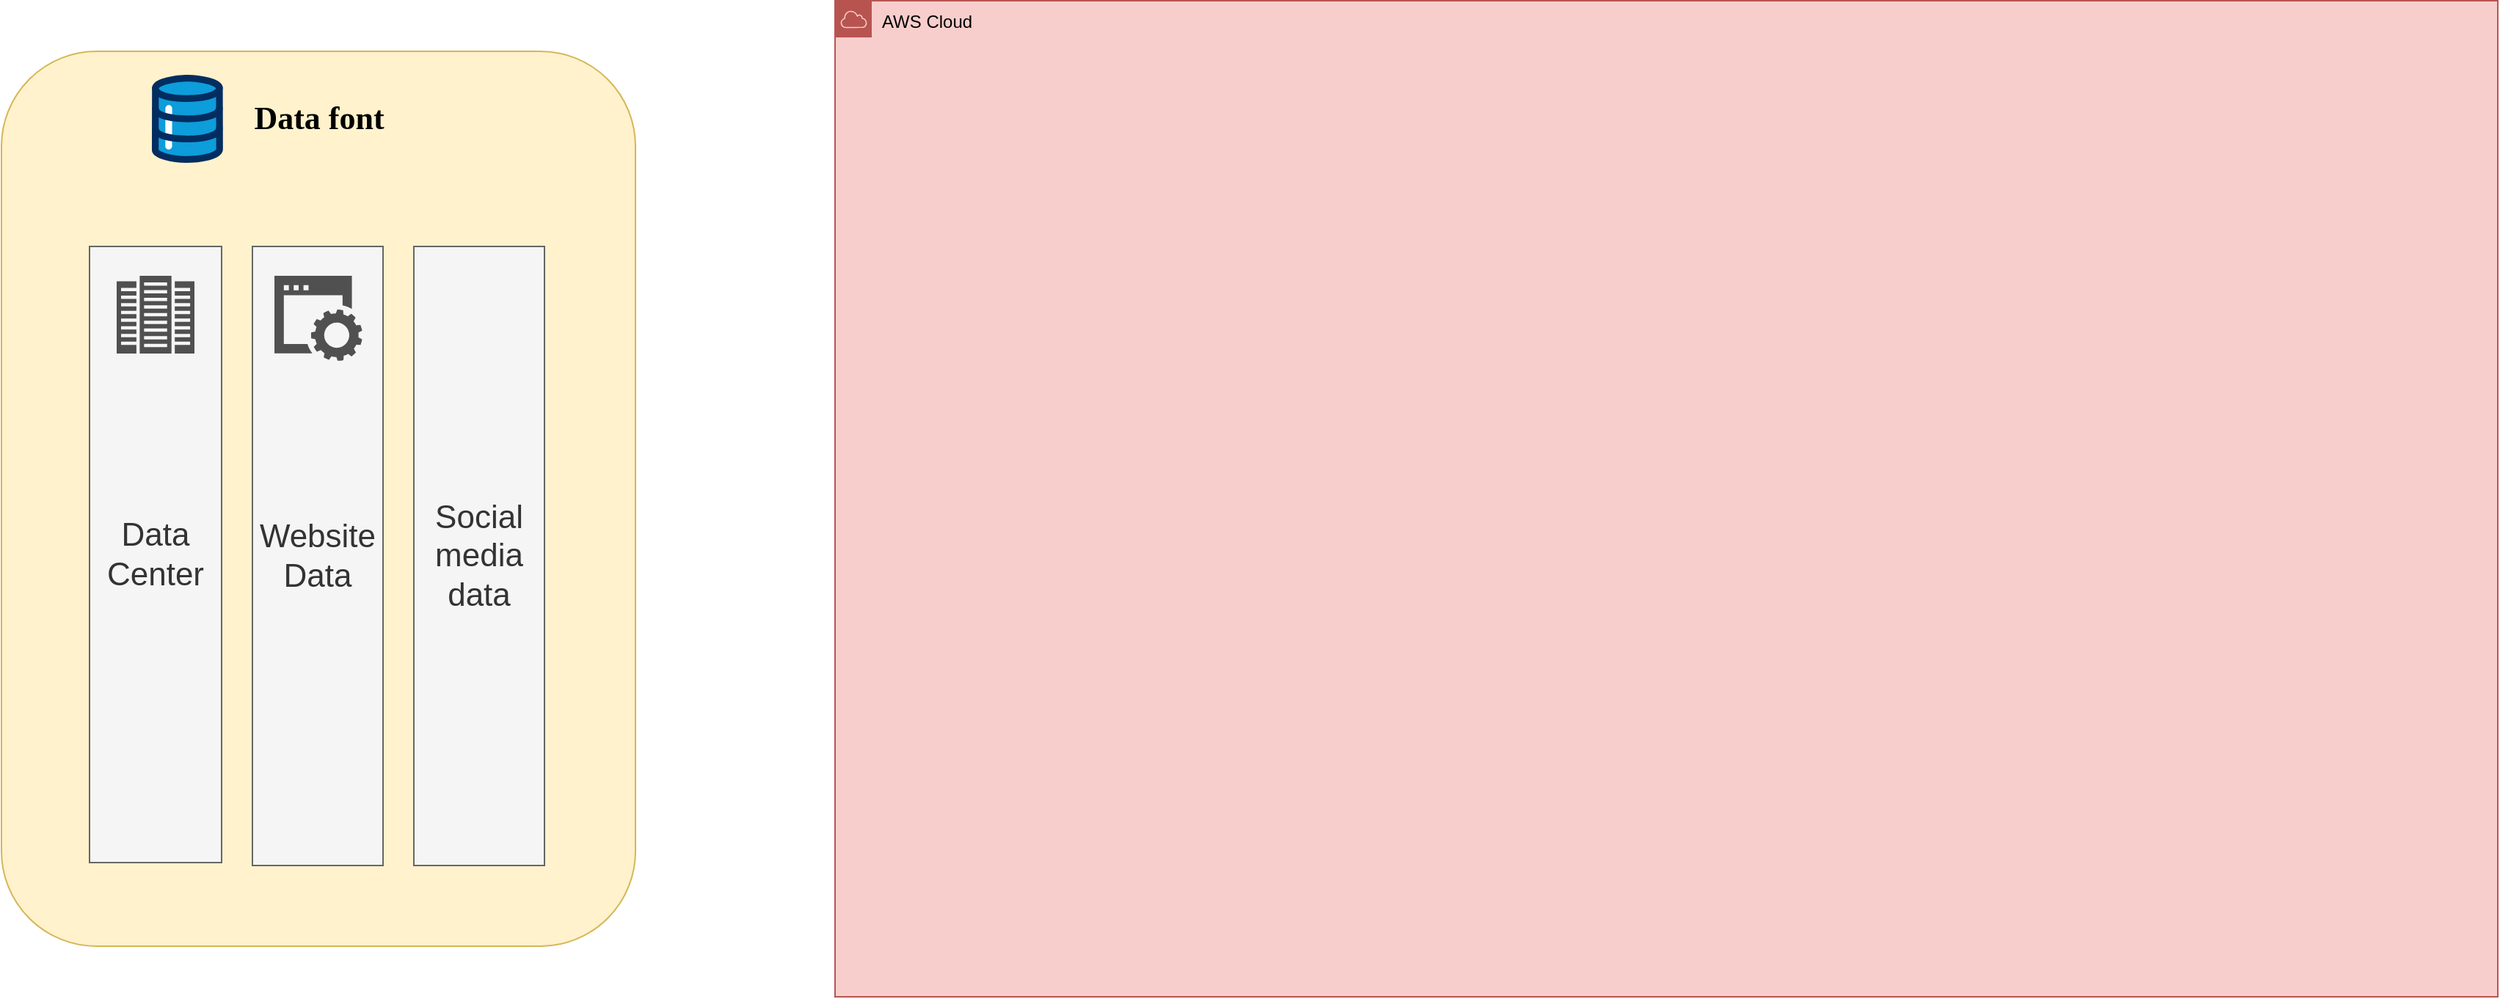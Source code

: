 <mxfile version="22.1.11" type="github">
  <diagram name="Page-1" id="MZo7BUG23rpC1Xs928Hb">
    <mxGraphModel dx="2160" dy="1120" grid="0" gridSize="10" guides="1" tooltips="1" connect="1" arrows="1" fold="1" page="0" pageScale="1" pageWidth="850" pageHeight="1100" math="0" shadow="0">
      <root>
        <mxCell id="0" />
        <mxCell id="1" parent="0" />
        <mxCell id="whSOscgH48gU5Wn9yUZa-8" value="" style="rounded=1;whiteSpace=wrap;html=1;fillColor=#fff2cc;strokeColor=#d6b656;absoluteArcSize=0;" vertex="1" parent="1">
          <mxGeometry x="-30" y="47" width="432" height="610" as="geometry" />
        </mxCell>
        <mxCell id="whSOscgH48gU5Wn9yUZa-1" value="&lt;font style=&quot;font-size: 22px;&quot;&gt;Data Center&lt;/font&gt;" style="rounded=0;whiteSpace=wrap;html=1;fillColor=#f5f5f5;strokeColor=#666666;fontColor=#333333;" vertex="1" parent="1">
          <mxGeometry x="30" y="180" width="90" height="420" as="geometry" />
        </mxCell>
        <mxCell id="whSOscgH48gU5Wn9yUZa-2" value="" style="sketch=0;pointerEvents=1;shadow=0;dashed=0;html=1;strokeColor=none;fillColor=#505050;labelPosition=center;verticalLabelPosition=bottom;verticalAlign=top;outlineConnect=0;align=center;shape=mxgraph.office.servers.datacenter;" vertex="1" parent="1">
          <mxGeometry x="48.5" y="200" width="53" height="53" as="geometry" />
        </mxCell>
        <mxCell id="whSOscgH48gU5Wn9yUZa-3" value="&lt;font style=&quot;font-size: 22px;&quot;&gt;Website Data&lt;/font&gt;" style="rounded=0;whiteSpace=wrap;html=1;fillColor=#f5f5f5;fontColor=#333333;strokeColor=#666666;" vertex="1" parent="1">
          <mxGeometry x="141" y="180" width="89" height="422" as="geometry" />
        </mxCell>
        <mxCell id="whSOscgH48gU5Wn9yUZa-4" value="" style="sketch=0;html=1;aspect=fixed;strokeColor=none;shadow=0;fillColor=#505050;verticalAlign=top;labelPosition=center;verticalLabelPosition=bottom;shape=mxgraph.gcp2.website" vertex="1" parent="1">
          <mxGeometry x="156" y="200" width="59.79" height="58" as="geometry" />
        </mxCell>
        <mxCell id="whSOscgH48gU5Wn9yUZa-6" value="&lt;font style=&quot;font-size: 22px;&quot;&gt;Social media data&lt;/font&gt;" style="rounded=0;whiteSpace=wrap;html=1;fillColor=#f5f5f5;fontColor=#333333;strokeColor=#666666;" vertex="1" parent="1">
          <mxGeometry x="251" y="180" width="89" height="422" as="geometry" />
        </mxCell>
        <mxCell id="whSOscgH48gU5Wn9yUZa-7" value="" style="shape=image;html=1;verticalAlign=top;verticalLabelPosition=bottom;labelBackgroundColor=#ffffff;imageAspect=0;aspect=fixed;image=https://cdn2.iconfinder.com/data/icons/social-networks-7/128/Social_networks_RSS_Feed-128.png;fontColor=#505050;" vertex="1" parent="1">
          <mxGeometry x="265" y="196" width="61" height="61" as="geometry" />
        </mxCell>
        <mxCell id="whSOscgH48gU5Wn9yUZa-9" value="&lt;font face=&quot;Verdana&quot; style=&quot;font-size: 22px;&quot;&gt;&lt;b&gt;Data font&lt;/b&gt;&lt;/font&gt;" style="text;html=1;strokeColor=none;fillColor=none;align=center;verticalAlign=middle;whiteSpace=wrap;rounded=0;" vertex="1" parent="1">
          <mxGeometry x="122" y="78" width="129" height="30" as="geometry" />
        </mxCell>
        <mxCell id="whSOscgH48gU5Wn9yUZa-10" value="" style="verticalLabelPosition=bottom;aspect=fixed;html=1;shape=mxgraph.salesforce.data;" vertex="1" parent="1">
          <mxGeometry x="72.4" y="63" width="48.6" height="60" as="geometry" />
        </mxCell>
        <mxCell id="whSOscgH48gU5Wn9yUZa-11" value="AWS Cloud" style="sketch=0;outlineConnect=0;html=1;whiteSpace=wrap;fontSize=12;fontStyle=0;shape=mxgraph.aws4.group;grIcon=mxgraph.aws4.group_aws_cloud;strokeColor=#b85450;fillColor=#f8cecc;verticalAlign=top;align=left;spacingLeft=30;dashed=0;" vertex="1" parent="1">
          <mxGeometry x="538" y="12.5" width="1133" height="679" as="geometry" />
        </mxCell>
      </root>
    </mxGraphModel>
  </diagram>
</mxfile>
